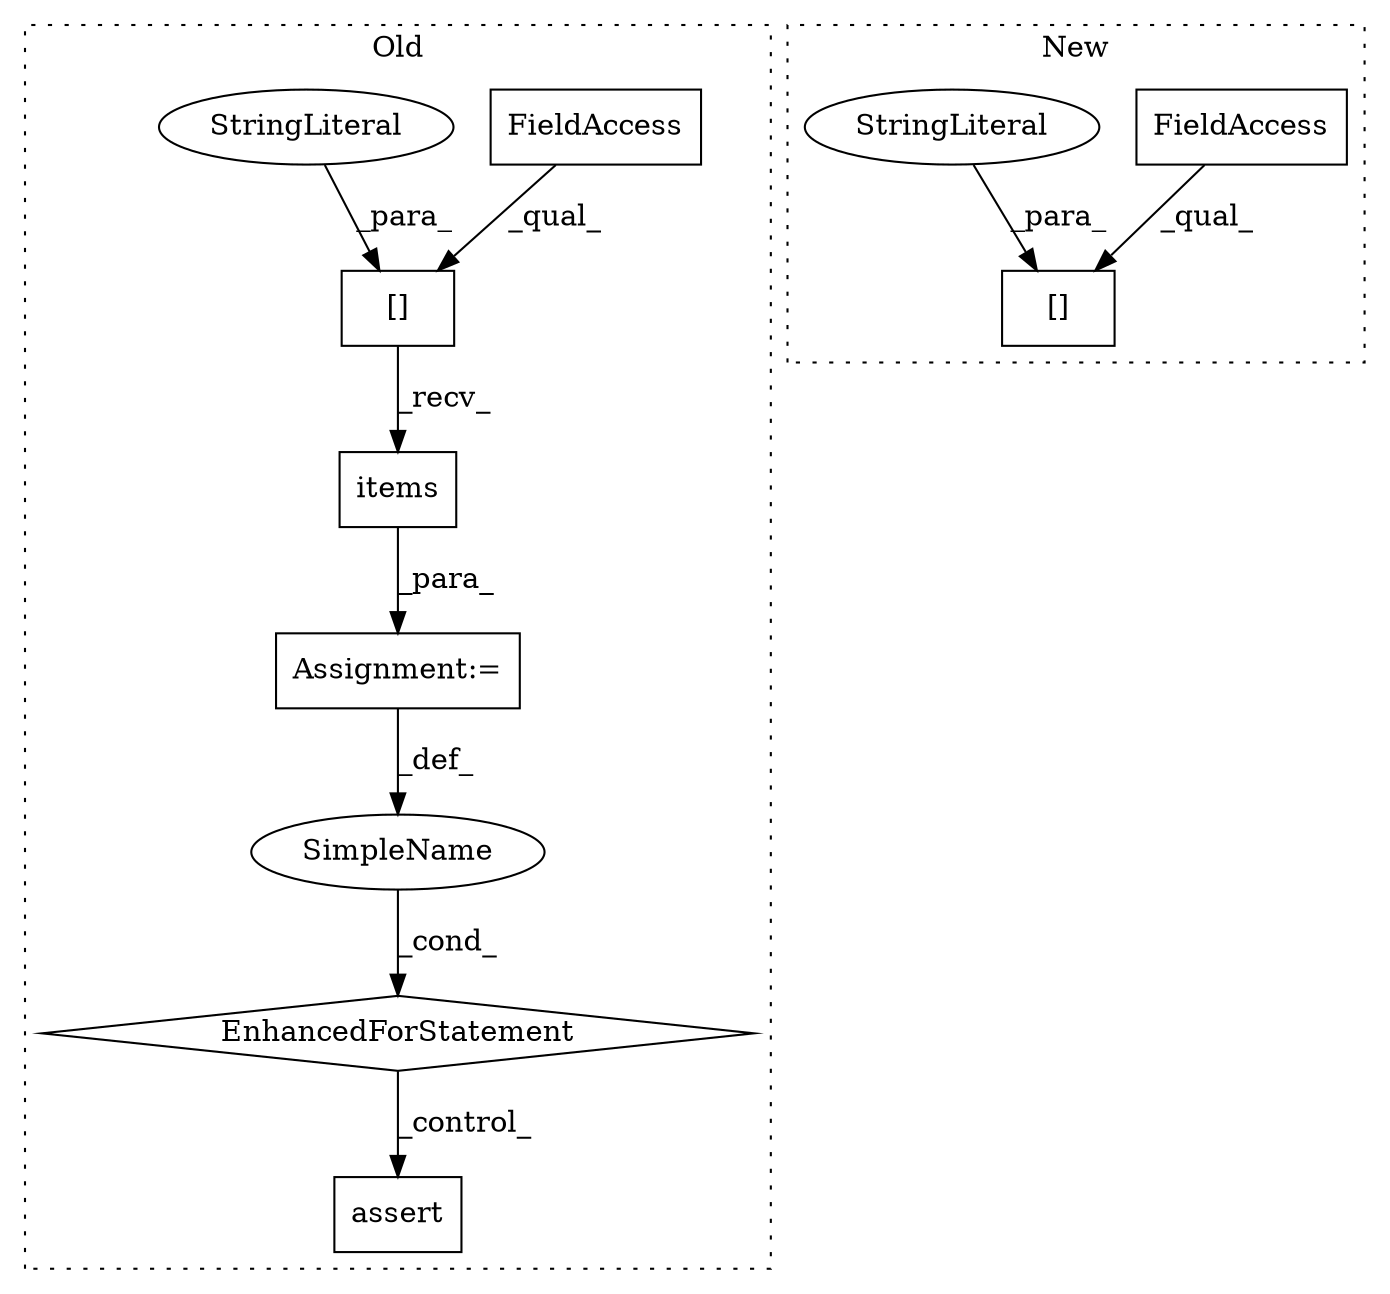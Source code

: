 digraph G {
subgraph cluster0 {
1 [label="items" a="32" s="1502" l="7" shape="box"];
3 [label="Assignment:=" a="7" s="1407,1509" l="66,2" shape="box"];
4 [label="EnhancedForStatement" a="70" s="1407,1509" l="66,2" shape="diamond"];
7 [label="[]" a="2" s="1486,1500" l="5,1" shape="box"];
8 [label="SimpleName" a="42" s="1477" l="6" shape="ellipse"];
9 [label="assert" a="6" s="1519" l="7" shape="box"];
10 [label="FieldAccess" a="22" s="1486" l="4" shape="box"];
11 [label="StringLiteral" a="45" s="1491" l="9" shape="ellipse"];
label = "Old";
style="dotted";
}
subgraph cluster1 {
2 [label="[]" a="2" s="907,917" l="5,1" shape="box"];
5 [label="FieldAccess" a="22" s="907" l="4" shape="box"];
6 [label="StringLiteral" a="45" s="912" l="5" shape="ellipse"];
label = "New";
style="dotted";
}
1 -> 3 [label="_para_"];
3 -> 8 [label="_def_"];
4 -> 9 [label="_control_"];
5 -> 2 [label="_qual_"];
6 -> 2 [label="_para_"];
7 -> 1 [label="_recv_"];
8 -> 4 [label="_cond_"];
10 -> 7 [label="_qual_"];
11 -> 7 [label="_para_"];
}